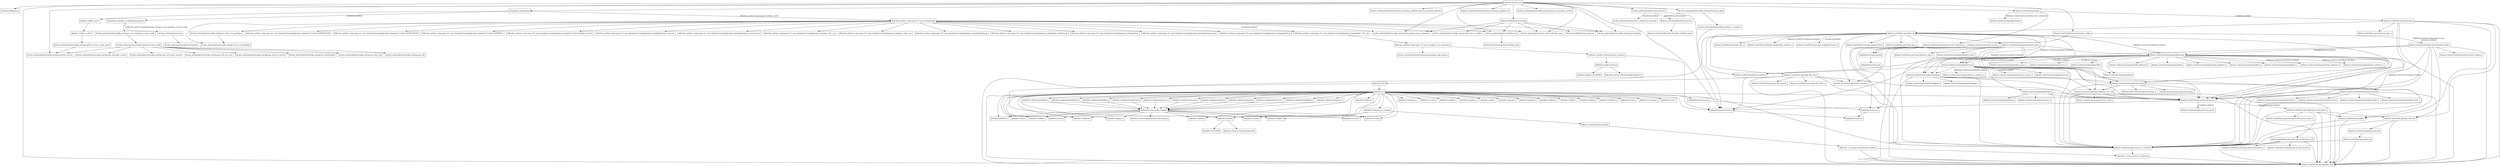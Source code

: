 digraph mygraph {
  node [shape=box];
  "//greeter:python_json"
  "//greeter:python_json" -> "//greeter:hellojson.py"
  "//greeter:python_json" -> "//libraries/stdlib/python:strings"
  "//greeter:python_json" -> "@rules_python//python/config_settings:precompile_source_retention"
  "//greeter:python_json" -> "@pypi//json_lineage:pkg"
  "//greeter:python_json" -> "@bazel_tools//tools/allowlists/function_transition_allowlist:function_transition_allowlist"
  "//greeter:python_json" -> "@rules_python//python/config_settings:bootstrap_impl"
  "//greeter:python_json" -> "@rules_python//python/config_settings:precompile"
  "//greeter:python_json" -> "@bazel_tools//tools/python:python_bootstrap_template.txt"
  "//greeter:python_json" -> "@rules_python//tools/launcher:launcher"
  "//greeter:python_json" -> "@rules_python//python/config_settings:venvs_use_declare_symlink"
  "//greeter:python_json" -> "@rules_python//python/config_settings:python_version"
  "//greeter:python_json" -> "@rules_python//python:toolchain_type"
  "//greeter:python_json" -> "@@platforms//os:windows"
  "//greeter:python_json" -> "@bazel_tools//tools/cpp:toolchain_type"
  "//greeter:python_json" -> "@rules_python//python:exec_tools_toolchain_type"
  "//greeter:python_json" -> "@bazel_tools//tools/launcher:launcher_maker"
  "//greeter:python_json" -> "@bazel_tools//tools/zip:zipper"
  "@bazel_tools//tools/zip:zipper"
  "@bazel_tools//tools/zip:zipper" -> "@bazel_tools//tools/zip:matches_host_constraints"
  "@bazel_tools//tools/zip:zipper" -> "@bazel_tools//tools/zip:zipper/zipper"
  [label="@@bazel_tools//tools/zip:matches_host_constraints"];
  "@bazel_tools//tools/zip:zipper" -> "@bazel_tools//third_party/ijar:zipper"
  [label="//conditions:default"];
  "@bazel_tools//third_party/ijar:zipper"
  "@bazel_tools//third_party/ijar:zipper" -> "@bazel_tools//third_party/ijar:zip_main.cc"
  "@bazel_tools//third_party/ijar:zipper" -> "@bazel_tools//third_party/ijar:zip"
  "@bazel_tools//third_party/ijar:zipper" -> "@bazel_tools//tools/cpp:toolchain_type"
  "@bazel_tools//third_party/ijar:zipper" -> "@bazel_tools//tools/def_parser:def_parser"
  "@bazel_tools//third_party/ijar:zipper" -> "@bazel_tools//tools/cpp:current_cc_toolchain"
  "@bazel_tools//third_party/ijar:zipper" -> "@bazel_tools//tools/cpp:link_extra_lib"
  "@bazel_tools//third_party/ijar:zipper" -> "@bazel_tools//tools/cpp:malloc"
  "@bazel_tools//third_party/ijar:zip"
  "@bazel_tools//third_party/ijar:zip" -> "@bazel_tools//src/conditions:windows"
  "@bazel_tools//third_party/ijar:zip" -> "@bazel_tools//third_party/ijar:zip.cc"
  "@bazel_tools//third_party/ijar:zip" -> "@bazel_tools//third_party/ijar:mapped_file_windows.cc"
  [label="@@bazel_tools//src/conditions:windows"];
  "@bazel_tools//third_party/ijar:zip" -> "@bazel_tools//third_party/ijar:mapped_file_unix.cc"
  [label="//conditions:default"];
  "@bazel_tools//third_party/ijar:zip" -> "@bazel_tools//third_party/ijar:common.h"
  "@bazel_tools//third_party/ijar:zip" -> "@bazel_tools//third_party/ijar:mapped_file.h"
  "@bazel_tools//third_party/ijar:zip" -> "@bazel_tools//third_party/ijar:zip.h"
  "@bazel_tools//third_party/ijar:zip" -> "@bazel_tools//third_party/ijar:platform_utils"
  "@bazel_tools//third_party/ijar:zip" -> "@bazel_tools//third_party/ijar:zlib_client"
  "@bazel_tools//third_party/ijar:zip" -> "@bazel_tools//src/main/cpp/util:filesystem"
  [label="@@bazel_tools//src/conditions:windows"];
  "@bazel_tools//third_party/ijar:zip" -> "@bazel_tools//src/main/cpp/util:errors"
  [label="@@bazel_tools//src/conditions:windows"];
  "@bazel_tools//third_party/ijar:zip" -> "@bazel_tools//src/main/cpp/util:logging"
  [label="@@bazel_tools//src/conditions:windows"];
  "@bazel_tools//third_party/ijar:zip" -> "@bazel_tools//src/main/cpp/util:strings"
  [label="@@bazel_tools//src/conditions:windows"];
  "@bazel_tools//third_party/ijar:zip" -> "@bazel_tools//tools/def_parser:def_parser"
  "@bazel_tools//third_party/ijar:zip" -> "@bazel_tools//tools/cpp:current_cc_toolchain"
  "@bazel_tools//third_party/ijar:zip" -> "@bazel_tools//tools/cpp:toolchain_type"
  "@bazel_tools//third_party/ijar:mapped_file.h"
  "@bazel_tools//third_party/ijar:mapped_file_unix.cc"
  "@bazel_tools//third_party/ijar:mapped_file_windows.cc"
  "@bazel_tools//third_party/ijar:zip.cc"
  "@bazel_tools//tools/zip:zipper/zipper"
  "@bazel_tools//tools/zip:matches_host_constraints"
  "@bazel_tools//tools/zip:matches_host_constraints" -> "@@platforms//cpu:aarch64"
  "@bazel_tools//tools/zip:matches_host_constraints" -> "@@platforms//os:osx"
  "@bazel_tools//tools/launcher:launcher_maker"
  "@bazel_tools//tools/launcher:launcher_maker" -> "@bazel_tools//tools/launcher:is_host"
  "@bazel_tools//tools/launcher:launcher_maker" -> "@bazel_tools//src/tools/launcher:launcher_maker"
  [label="@@bazel_tools//tools/launcher:is_host\n//conditions:default"];
  "@bazel_tools//src/tools/launcher:launcher_maker"
  "@bazel_tools//src/tools/launcher:launcher_maker" -> "@bazel_tools//src/tools/launcher:launcher_maker.cc"
  "@bazel_tools//src/tools/launcher:launcher_maker" -> "@@platforms//os:windows"
  "@bazel_tools//src/tools/launcher:launcher_maker" -> "@bazel_tools//src/main/cpp/util:filesystem"
  [label="@@platforms//os:windows"];
  "@bazel_tools//src/tools/launcher:launcher_maker" -> "@bazel_tools//tools/cpp:malloc"
  "@bazel_tools//src/tools/launcher:launcher_maker" -> "@bazel_tools//tools/cpp:link_extra_lib"
  "@bazel_tools//src/tools/launcher:launcher_maker" -> "@bazel_tools//tools/cpp:toolchain_type"
  "@bazel_tools//src/tools/launcher:launcher_maker" -> "@bazel_tools//tools/cpp:current_cc_toolchain"
  "@bazel_tools//src/tools/launcher:launcher_maker" -> "@bazel_tools//tools/def_parser:def_parser"
  "@rules_python//python/config_settings:venvs_use_declare_symlink"
  "@rules_python//tools/launcher:launcher"
  "@rules_python//tools/launcher:launcher" -> "@@platforms//os:windows"
  "@rules_python//tools/launcher:launcher" -> "@bazel_tools//tools/launcher:launcher"
  [label="@@platforms//os:windows"];
  "@rules_python//tools/launcher:launcher" -> "@rules_python//tools/launcher:_sentinel_no_launcher"
  [label="//conditions:default"];
  "@bazel_tools//tools/python:python_bootstrap_template.txt"
  "@rules_python//python/config_settings:bootstrap_impl"
  "@rules_python//python/config_settings:bootstrap_impl" -> "@rules_python//python/config_settings:_is_windows"
  "@bazel_tools//tools/allowlists/function_transition_allowlist:function_transition_allowlist"
  "//greeter:hellojson.py"
  "@bazel_tools//third_party/ijar:zip_main.cc"
  "//libraries/stdlib/python:strings"
  "//libraries/stdlib/python:strings" -> "//libraries/stdlib/python:strings.py"
  "//libraries/stdlib/python:strings" -> "@rules_python//python:exec_tools_toolchain_type"
  "//libraries/stdlib/python:strings" -> "@rules_python//python:toolchain_type"
  "//libraries/stdlib/python:strings" -> "@rules_python//python/config_settings:add_srcs_to_runfiles"
  "//libraries/stdlib/python:strings" -> "@rules_python//python/config_settings:precompile"
  "//libraries/stdlib/python:strings" -> "@rules_python//python/config_settings:precompile_source_retention"
  "//libraries/stdlib/python:strings.py"
  "@pypi//json_lineage:pkg"
  "@pypi//json_lineage:pkg" -> "@pypi//_config:is_cp311"
  "@pypi//json_lineage:pkg" -> "@pypi//json_lineage:_no_matching_repository"
  [label="//conditions:default"];
  "@pypi//json_lineage:pkg" -> "@@rules_python++pip+pypi_311_json_lineage//:pkg"
  [label="@@rules_python++pip+pypi//_config:is_cp311"];
  "@@rules_python++pip+pypi_311_json_lineage//:pkg"
  "@@rules_python++pip+pypi_311_json_lineage//:pkg" -> "@@rules_python++pip+pypi_311_json_lineage//:site-packages/json_lineage-0.2.2.dist-info/INSTALLER"
  "@@rules_python++pip+pypi_311_json_lineage//:pkg" -> "@rules_python//python/config_settings:is_venvs_site_packages"
  "@@rules_python++pip+pypi_311_json_lineage//:pkg" -> "@@rules_python++pip+pypi_311_json_lineage//:site-packages/json_lineage-0.2.2.dist-info/METADATA"
  "@@rules_python++pip+pypi_311_json_lineage//:pkg" -> "@@rules_python++pip+pypi_311_json_lineage//:site-packages/json_lineage-0.2.2.dist-info/WHEEL"
  "@@rules_python++pip+pypi_311_json_lineage//:pkg" -> "@@rules_python++pip+pypi_311_json_lineage//:site-packages/json_lineage-0.2.2.dist-info/top_level.txt"
  "@@rules_python++pip+pypi_311_json_lineage//:pkg" -> "@@rules_python++pip+pypi_311_json_lineage//:site-packages/json_lineage/bin/jsonl_converter"
  "@@rules_python++pip+pypi_311_json_lineage//:pkg" -> "@@rules_python++pip+pypi_311_json_lineage//:site-packages/json_lineage/bin/jsonl_converter.exe"
  "@@rules_python++pip+pypi_311_json_lineage//:pkg" -> "@@rules_python++pip+pypi_311_json_lineage//:site-packages/json_lineage/__init__.py"
  "@@rules_python++pip+pypi_311_json_lineage//:pkg" -> "@@rules_python++pip+pypi_311_json_lineage//:site-packages/json_lineage/__main__.py"
  "@@rules_python++pip+pypi_311_json_lineage//:pkg" -> "@@rules_python++pip+pypi_311_json_lineage//:site-packages/json_lineage/bin/tmp.py"
  "@@rules_python++pip+pypi_311_json_lineage//:pkg" -> "@@rules_python++pip+pypi_311_json_lineage//:site-packages/json_lineage/bin_interface.py"
  "@@rules_python++pip+pypi_311_json_lineage//:pkg" -> "@@rules_python++pip+pypi_311_json_lineage//:site-packages/json_lineage/cli.py"
  "@@rules_python++pip+pypi_311_json_lineage//:pkg" -> "@@rules_python++pip+pypi_311_json_lineage//:site-packages/json_lineage/exceptions.py"
  "@@rules_python++pip+pypi_311_json_lineage//:pkg" -> "@@rules_python++pip+pypi_311_json_lineage//:site-packages/json_lineage/public.py"
  "@@rules_python++pip+pypi_311_json_lineage//:pkg" -> "@@rules_python++pip+pypi_311_json_lineage//:site-packages/json_lineage/bin/__init__.py"
  [label="//conditions:default"];
  "@@rules_python++pip+pypi_311_json_lineage//:pkg" -> "@rules_python//python:exec_tools_toolchain_type"
  "@@rules_python++pip+pypi_311_json_lineage//:pkg" -> "@rules_python//python:toolchain_type"
  "@@rules_python++pip+pypi_311_json_lineage//:pkg" -> "@rules_python//python/config_settings:add_srcs_to_runfiles"
  "@@rules_python++pip+pypi_311_json_lineage//:pkg" -> "@rules_python//python/config_settings:venvs_site_packages"
  "@@rules_python++pip+pypi_311_json_lineage//:pkg" -> "@rules_python//python/config_settings:precompile_source_retention"
  "@@rules_python++pip+pypi_311_json_lineage//:pkg" -> "@rules_python//python/config_settings:precompile"
  "@rules_python//python/config_settings:precompile"
  "@rules_python//python/config_settings:precompile_source_retention"
  "@rules_python//python/config_settings:add_srcs_to_runfiles"
  "@rules_python//python:exec_tools_toolchain_type"
  "@@rules_python++pip+pypi_311_json_lineage//:site-packages/json_lineage/bin/__init__.py"
  "@@rules_python++pip+pypi_311_json_lineage//:site-packages/json_lineage/bin/__init__.py" -> "@@rules_python++pip+pypi_311_json_lineage//:_cp_0_namespace"
  "@@rules_python++pip+pypi_311_json_lineage//:_cp_0_namespace"
  "@@rules_python++pip+pypi_311_json_lineage//:_cp_0_namespace" -> "@rules_python//python/private/pypi:namespace_pkg_tmpl.py"
  "@@rules_python++pip+pypi_311_json_lineage//:_cp_0_namespace" -> "@@bazel_skylib+//rules/private:is_windows"
  "@@bazel_skylib+//rules/private:is_windows"
  "@@bazel_skylib+//rules/private:is_windows" -> "@@platforms//os:windows"
  "@@bazel_skylib+//rules/private:is_windows" -> "@@bazel_skylib+//:license"
  "@rules_python//python/private/pypi:namespace_pkg_tmpl.py"
  "@@rules_python++pip+pypi_311_json_lineage//:site-packages/json_lineage/public.py"
  "@@rules_python++pip+pypi_311_json_lineage//:site-packages/json_lineage/cli.py"
  "@@rules_python++pip+pypi_311_json_lineage//:site-packages/json_lineage/bin_interface.py"
  "@@rules_python++pip+pypi_311_json_lineage//:site-packages/json_lineage/bin/tmp.py"
  "@@rules_python++pip+pypi_311_json_lineage//:site-packages/json_lineage/__main__.py"
  "@@rules_python++pip+pypi_311_json_lineage//:site-packages/json_lineage/bin/jsonl_converter.exe"
  "@@rules_python++pip+pypi_311_json_lineage//:site-packages/json_lineage/bin/jsonl_converter"
  "@@rules_python++pip+pypi_311_json_lineage//:site-packages/json_lineage-0.2.2.dist-info/top_level.txt"
  "@@rules_python++pip+pypi_311_json_lineage//:site-packages/json_lineage-0.2.2.dist-info/WHEEL"
  "@@rules_python++pip+pypi_311_json_lineage//:site-packages/json_lineage-0.2.2.dist-info/METADATA"
  "@rules_python//python/config_settings:is_venvs_site_packages"
  "@rules_python//python/config_settings:is_venvs_site_packages" -> "@rules_python//python/config_settings:venvs_site_packages"
  "@rules_python//python/config_settings:venvs_site_packages"
  "@@rules_python++pip+pypi_311_json_lineage//:site-packages/json_lineage-0.2.2.dist-info/INSTALLER"
  "@pypi//json_lineage:_no_matching_repository"
  "@pypi//json_lineage:_no_matching_repository" -> "@rules_python//python:none"
  [label="@@rules_python+//python/config_settings:is_not_matching_current_config"];
  "@pypi//json_lineage:_no_matching_repository" -> "@rules_python//python/config_settings:is_not_matching_current_config"
  "@rules_python//python/config_settings:is_not_matching_current_config"
  "@rules_python//python/config_settings:is_not_matching_current_config" -> "@rules_python//python/config_settings:current_config"
  "@rules_python//python/config_settings:current_config"
  "@rules_python//python/config_settings:current_config" -> "@rules_python//python/config_settings:pip_whl"
  "@rules_python//python/config_settings:current_config" -> "@rules_python//python/config_settings:pip_whl_glibc_version"
  "@rules_python//python/config_settings:current_config" -> "@rules_python//python/config_settings:pip_whl_muslc_version"
  "@rules_python//python/config_settings:current_config" -> "@rules_python//python/config_settings:pip_whl_osx_arch"
  "@rules_python//python/config_settings:current_config" -> "@rules_python//python/config_settings:pip_whl_osx_version"
  "@rules_python//python/config_settings:current_config" -> "@rules_python//python/config_settings:py_freethreaded"
  "@rules_python//python/config_settings:current_config" -> "@rules_python//python/config_settings:py_linux_libc"
  "@rules_python//python/config_settings:current_config" -> "@rules_python//python/config_settings:python_version"
  "@rules_python//python/config_settings:py_linux_libc"
  "@rules_python//python/config_settings:pip_whl_osx_version"
  "@rules_python//python/config_settings:pip_whl_muslc_version"
  "@rules_python//python/config_settings:pip_whl_glibc_version"
  "@pypi//_config:is_cp311"
  "@pypi//_config:is_cp311" -> "@pypi//_config:_is_cp311"
  "@pypi//_config:_is_cp311"
  "@pypi//_config:_is_cp311" -> "@rules_python//python/config_settings:python_version_major_minor"
  "@rules_python//python/config_settings:python_version_major_minor"
  "@rules_python//python/config_settings:python_version_major_minor" -> "@rules_python//python/config_settings:python_version"
  "@rules_python//python/config_settings:python_version"
  "@bazel_tools//src/tools/launcher:launcher_maker.cc"
  "@bazel_tools//third_party/ijar:platform_utils"
  "@bazel_tools//third_party/ijar:platform_utils" -> "@bazel_tools//third_party/ijar:platform_utils.cc"
  "@bazel_tools//third_party/ijar:platform_utils" -> "@bazel_tools//third_party/ijar:common.h"
  "@bazel_tools//third_party/ijar:platform_utils" -> "@bazel_tools//third_party/ijar:platform_utils.h"
  "@bazel_tools//third_party/ijar:platform_utils" -> "@bazel_tools//src/main/cpp/util:filesystem"
  "@bazel_tools//third_party/ijar:platform_utils" -> "@bazel_tools//src/main/cpp/util:errors"
  "@bazel_tools//third_party/ijar:platform_utils" -> "@bazel_tools//src/main/cpp/util:logging"
  "@bazel_tools//third_party/ijar:platform_utils" -> "@bazel_tools//tools/def_parser:def_parser"
  "@bazel_tools//third_party/ijar:platform_utils" -> "@bazel_tools//tools/cpp:current_cc_toolchain"
  "@bazel_tools//third_party/ijar:platform_utils" -> "@bazel_tools//tools/cpp:toolchain_type"
  "@bazel_tools//src/main/cpp/util:filesystem"
  "@bazel_tools//src/main/cpp/util:filesystem" -> "@bazel_tools//src/main/cpp/util:ijar"
  "@bazel_tools//src/main/cpp/util:filesystem" -> "@bazel_tools//src/conditions:windows"
  "@bazel_tools//src/main/cpp/util:filesystem" -> "@bazel_tools//src/main/cpp/util:file.cc"
  "@bazel_tools//src/main/cpp/util:filesystem" -> "@bazel_tools//src/main/cpp/util:path.cc"
  "@bazel_tools//src/main/cpp/util:filesystem" -> "@bazel_tools//src/main/cpp/util:file_windows.cc"
  [label="@@bazel_tools//src/conditions:windows"];
  "@bazel_tools//src/main/cpp/util:filesystem" -> "@bazel_tools//src/main/cpp/util:path_windows.cc"
  [label="@@bazel_tools//src/conditions:windows"];
  "@bazel_tools//src/main/cpp/util:filesystem" -> "@bazel_tools//src/main/cpp/util:file_posix.cc"
  [label="//conditions:default"];
  "@bazel_tools//src/main/cpp/util:filesystem" -> "@bazel_tools//src/main/cpp/util:path_posix.cc"
  [label="//conditions:default"];
  "@bazel_tools//src/main/cpp/util:filesystem" -> "@bazel_tools//src/main/cpp/util:file.h"
  "@bazel_tools//src/main/cpp/util:filesystem" -> "@bazel_tools//src/main/cpp/util:file_platform.h"
  "@bazel_tools//src/main/cpp/util:filesystem" -> "@bazel_tools//src/main/cpp/util:path.h"
  "@bazel_tools//src/main/cpp/util:filesystem" -> "@bazel_tools//src/main/cpp/util:path_platform.h"
  "@bazel_tools//src/main/cpp/util:filesystem" -> "@bazel_tools//src/main/cpp/util:blaze_exit_code"
  "@bazel_tools//src/main/cpp/util:filesystem" -> "@bazel_tools//src/main/cpp/util:errors"
  "@bazel_tools//src/main/cpp/util:filesystem" -> "@bazel_tools//src/main/cpp/util:logging"
  "@bazel_tools//src/main/cpp/util:filesystem" -> "@bazel_tools//src/main/cpp/util:strings"
  "@bazel_tools//src/main/cpp/util:filesystem" -> "@bazel_tools//tools/cpp:toolchain_type"
  "@bazel_tools//src/main/cpp/util:filesystem" -> "@bazel_tools//tools/cpp:current_cc_toolchain"
  "@bazel_tools//src/main/cpp/util:filesystem" -> "@bazel_tools//tools/def_parser:def_parser"
  "@bazel_tools//src/main/cpp/util:filesystem" -> "@bazel_tools//src/main/native/windows:lib-file"
  [label="@@bazel_tools//src/conditions:windows"];
  "@bazel_tools//src/main/native/windows:lib-file"
  "@bazel_tools//src/main/native/windows:lib-file" -> "@bazel_tools//src/main/native/windows:file.cc"
  "@bazel_tools//src/main/native/windows:lib-file" -> "@bazel_tools//src/main/native/windows:util.cc"
  "@bazel_tools//src/main/native/windows:lib-file" -> "@bazel_tools//src/main/native/windows:file.h"
  "@bazel_tools//src/main/native/windows:lib-file" -> "@bazel_tools//src/main/native/windows:util.h"
  "@bazel_tools//src/main/native/windows:lib-file" -> "@bazel_tools//tools/def_parser:def_parser"
  "@bazel_tools//src/main/native/windows:lib-file" -> "@bazel_tools//tools/cpp:toolchain_type"
  "@bazel_tools//src/main/native/windows:lib-file" -> "@bazel_tools//tools/cpp:current_cc_toolchain"
  "@bazel_tools//src/main/native/windows:util.h"
  "@bazel_tools//src/main/native/windows:util.cc"
  "@bazel_tools//src/main/native/windows:file.cc"
  "@bazel_tools//src/main/cpp/util:errors"
  "@bazel_tools//src/main/cpp/util:errors" -> "@bazel_tools//src/main/cpp/util:ijar"
  "@bazel_tools//src/main/cpp/util:errors" -> "@bazel_tools//src/main/cpp/util:errors_windows.cc"
  [label="@@bazel_tools//src/conditions:windows"];
  "@bazel_tools//src/main/cpp/util:errors" -> "@bazel_tools//src/conditions:windows"
  "@bazel_tools//src/main/cpp/util:errors" -> "@bazel_tools//src/main/cpp/util:errors_posix.cc"
  [label="//conditions:default"];
  "@bazel_tools//src/main/cpp/util:errors" -> "@bazel_tools//src/main/cpp/util:errors.h"
  "@bazel_tools//src/main/cpp/util:errors" -> "@bazel_tools//src/main/cpp/util:logging"
  "@bazel_tools//src/main/cpp/util:errors" -> "@bazel_tools//src/main/cpp/util:port"
  "@bazel_tools//src/main/cpp/util:errors" -> "@bazel_tools//src/main/cpp/util:strings"
  "@bazel_tools//src/main/cpp/util:errors" -> "@bazel_tools//tools/def_parser:def_parser"
  "@bazel_tools//src/main/cpp/util:errors" -> "@bazel_tools//tools/cpp:current_cc_toolchain"
  "@bazel_tools//src/main/cpp/util:errors" -> "@bazel_tools//tools/cpp:toolchain_type"
  "@bazel_tools//src/main/cpp/util:logging"
  "@bazel_tools//src/main/cpp/util:logging" -> "@bazel_tools//src/main/cpp/util:logging.cc"
  "@bazel_tools//src/main/cpp/util:logging" -> "@bazel_tools//src/main/cpp/util:logging.h"
  "@bazel_tools//src/main/cpp/util:logging" -> "@bazel_tools//src/main/cpp/util:blaze_exit_code"
  "@bazel_tools//src/main/cpp/util:logging" -> "@bazel_tools//src/main/cpp/util:strings"
  "@bazel_tools//src/main/cpp/util:logging" -> "@bazel_tools//tools/cpp:toolchain_type"
  "@bazel_tools//src/main/cpp/util:logging" -> "@bazel_tools//tools/def_parser:def_parser"
  "@bazel_tools//src/main/cpp/util:logging" -> "@bazel_tools//tools/cpp:current_cc_toolchain"
  "@bazel_tools//src/main/cpp/util:strings"
  "@bazel_tools//src/main/cpp/util:strings" -> "@bazel_tools//src/main/cpp/util:strings.cc"
  "@bazel_tools//src/main/cpp/util:strings" -> "@bazel_tools//src/main/cpp/util:strings.h"
  "@bazel_tools//src/main/cpp/util:strings" -> "@bazel_tools//src/main/cpp/util:blaze_exit_code"
  "@bazel_tools//src/main/cpp/util:strings" -> "@bazel_tools//tools/def_parser:def_parser"
  "@bazel_tools//src/main/cpp/util:strings" -> "@bazel_tools//tools/cpp:current_cc_toolchain"
  "@bazel_tools//src/main/cpp/util:strings" -> "@bazel_tools//tools/cpp:toolchain_type"
  "@bazel_tools//src/main/cpp/util:logging.h"
  "@bazel_tools//src/main/cpp/util:errors.h"
  "@bazel_tools//src/main/cpp/util:errors_posix.cc"
  "@bazel_tools//src/main/cpp/util:errors_windows.cc"
  "@bazel_tools//src/main/cpp/util:blaze_exit_code"
  "@bazel_tools//src/main/cpp/util:blaze_exit_code" -> "@bazel_tools//src/main/cpp/util:exit_code.h"
  "@bazel_tools//src/main/cpp/util:blaze_exit_code" -> "@bazel_tools//tools/def_parser:def_parser"
  "@bazel_tools//src/main/cpp/util:blaze_exit_code" -> "@bazel_tools//tools/cpp:toolchain_type"
  "@bazel_tools//src/main/cpp/util:blaze_exit_code" -> "@bazel_tools//tools/cpp:current_cc_toolchain"
  "@bazel_tools//src/main/cpp/util:exit_code.h"
  "@bazel_tools//src/main/cpp/util:path_platform.h"
  "@bazel_tools//src/main/cpp/util:file_platform.h"
  "@bazel_tools//src/main/cpp/util:file.h"
  "@bazel_tools//src/main/cpp/util:file_posix.cc"
  "@bazel_tools//src/main/cpp/util:path_windows.cc"
  "@bazel_tools//src/main/cpp/util:path.cc"
  "@bazel_tools//src/main/cpp/util:file.cc"
  "@bazel_tools//src/conditions:windows"
  "@bazel_tools//src/conditions:windows" -> "@@platforms//os:windows"
  "@bazel_tools//src/main/cpp/util:ijar"
  "@bazel_tools//third_party/ijar:platform_utils.h"
  "@bazel_tools//third_party/ijar:platform_utils.cc"
  "@rules_python//python/config_settings:pip_whl"
  "@bazel_tools//src/main/native/windows:file.h"
  "@bazel_tools//third_party/ijar:zip.h"
  "@bazel_tools//src/main/cpp/util:strings.h"
  "@bazel_tools//src/main/cpp/util:logging.cc"
  "@rules_python//tools/launcher:_sentinel_no_launcher"
  "@bazel_tools//src/main/cpp/util:strings.cc"
  "@@bazel_skylib+//:license"
  "@@bazel_skylib+//:license" -> "@@bazel_skylib+//:LICENSE"
  "@@bazel_skylib+//:license" -> "@@rules_license+//licenses/spdx:Apache-2.0"
  "@@rules_license+//licenses/spdx:Apache-2.0"
  "@@bazel_skylib+//:LICENSE"
  "@bazel_tools//tools/launcher:launcher"
  "@bazel_tools//tools/launcher:launcher" -> "@bazel_tools//tools/launcher:launcher_toolchain_type"
  "@bazel_tools//tools/launcher:launcher_toolchain_type"
  "@bazel_tools//src/main/cpp/util:path.h"
  "@rules_python//python/config_settings:_is_windows"
  "@rules_python//python/config_settings:_is_windows" -> "@@platforms//os:windows"
  "@rules_python//python:toolchain_type"
  "@rules_python//python:toolchain_type" -> "@bazel_tools//tools/python:toolchain_type"
  "@bazel_tools//tools/python:toolchain_type"
  "@bazel_tools//src/main/cpp/util:port"
  "@bazel_tools//src/main/cpp/util:port" -> "@bazel_tools//src/main/cpp/util:port.cc"
  "@bazel_tools//src/main/cpp/util:port" -> "@bazel_tools//src/main/cpp/util:port.h"
  "@bazel_tools//src/main/cpp/util:port" -> "@bazel_tools//tools/def_parser:def_parser"
  "@bazel_tools//src/main/cpp/util:port" -> "@bazel_tools//tools/cpp:current_cc_toolchain"
  "@bazel_tools//src/main/cpp/util:port" -> "@bazel_tools//tools/cpp:toolchain_type"
  "@bazel_tools//src/main/cpp/util:port.cc"
  "@@rules_python++pip+pypi_311_json_lineage//:site-packages/json_lineage/__init__.py"
  "@rules_python//python/config_settings:pip_whl_osx_arch"
  "@rules_python//python:none"
  "@rules_python//python:none" -> "@rules_python//python/private:sentinel"
  "@rules_python//python/private:sentinel"
  "@bazel_tools//src/main/cpp/util:port.h"
  "@rules_python//python/config_settings:py_freethreaded"
  "@@rules_python++pip+pypi_311_json_lineage//:site-packages/json_lineage/exceptions.py"
  "@bazel_tools//src/main/cpp/util:path_posix.cc"
  "@bazel_tools//tools/launcher:is_host"
  "@bazel_tools//tools/launcher:is_host" -> "@@platforms//cpu:aarch64"
  "@bazel_tools//tools/launcher:is_host" -> "@@platforms//os:osx"
  "@@platforms//cpu:aarch64"
  "@@platforms//cpu:aarch64" -> "@@platforms//cpu:cpu"
  "@@platforms//cpu:cpu"
  "@bazel_tools//src/main/cpp/util:file_windows.cc"
  "@bazel_tools//third_party/ijar:zlib_client"
  "@bazel_tools//third_party/ijar:zlib_client" -> "@bazel_tools//third_party/ijar:zlib_client.cc"
  "@bazel_tools//third_party/ijar:zlib_client" -> "@bazel_tools//third_party/ijar:common.h"
  "@bazel_tools//third_party/ijar:zlib_client" -> "@bazel_tools//third_party/ijar:zlib_client.h"
  "@bazel_tools//third_party/ijar:zlib_client" -> "@@zlib+//:zlib"
  "@bazel_tools//third_party/ijar:zlib_client" -> "@bazel_tools//tools/def_parser:def_parser"
  "@bazel_tools//third_party/ijar:zlib_client" -> "@bazel_tools//tools/cpp:current_cc_toolchain"
  "@bazel_tools//third_party/ijar:zlib_client" -> "@bazel_tools//tools/cpp:toolchain_type"
  "@@zlib+//:zlib"
  "@@zlib+//:zlib" -> "@@zlib+//:license"
  "@@zlib+//:zlib" -> "@@zlib+//:z"
  "@@zlib+//:z"
  "@@zlib+//:z" -> "@@zlib+//:mingw_gcc_compiler"
  "@@zlib+//:z" -> "@@zlib+//:license"
  "@@zlib+//:z" -> "@@zlib+//:adler32.c"
  "@@zlib+//:z" -> "@@platforms//os:macos"
  "@@zlib+//:z" -> "@@platforms//os:windows"
  "@@zlib+//:z" -> "@@zlib+//:compress.c"
  "@@zlib+//:z" -> "@@zlib+//:crc32.c"
  "@@zlib+//:z" -> "@@zlib+//:deflate.c"
  "@@zlib+//:z" -> "@@zlib+//:gzclose.c"
  "@@zlib+//:z" -> "@@zlib+//:gzlib.c"
  "@@zlib+//:z" -> "@@zlib+//:gzread.c"
  "@@zlib+//:z" -> "@@zlib+//:gzwrite.c"
  "@@zlib+//:z" -> "@@zlib+//:infback.c"
  "@@zlib+//:z" -> "@@zlib+//:inffast.c"
  "@@zlib+//:z" -> "@@zlib+//:inflate.c"
  "@@zlib+//:z" -> "@@zlib+//:inftrees.c"
  "@@zlib+//:z" -> "@@zlib+//:trees.c"
  "@@zlib+//:z" -> "@@zlib+//:uncompr.c"
  "@@zlib+//:z" -> "@@zlib+//:zutil.c"
  "@@zlib+//:z" -> "@@zlib+//:crc32.h"
  "@@zlib+//:z" -> "@@zlib+//:deflate.h"
  "@@zlib+//:z" -> "@@zlib+//:gzguts.h"
  "@@zlib+//:z" -> "@@zlib+//:inffast.h"
  "@@zlib+//:z" -> "@@zlib+//:inffixed.h"
  "@@zlib+//:z" -> "@@zlib+//:inflate.h"
  "@@zlib+//:z" -> "@@zlib+//:inftrees.h"
  "@@zlib+//:z" -> "@@zlib+//:trees.h"
  "@@zlib+//:z" -> "@@zlib+//:zconf.h"
  "@@zlib+//:z" -> "@@zlib+//:zlib.h"
  "@@zlib+//:z" -> "@@zlib+//:zutil.h"
  "@@zlib+//:z" -> "@@zlib+//:zlib/include/crc32.h"
  "@@zlib+//:z" -> "@@zlib+//:zlib/include/deflate.h"
  "@@zlib+//:z" -> "@@zlib+//:zlib/include/gzguts.h"
  "@@zlib+//:z" -> "@@zlib+//:zlib/include/inffast.h"
  "@@zlib+//:z" -> "@@zlib+//:zlib/include/inffixed.h"
  "@@zlib+//:z" -> "@@zlib+//:zlib/include/inflate.h"
  "@@zlib+//:z" -> "@@zlib+//:zlib/include/inftrees.h"
  "@@zlib+//:z" -> "@@zlib+//:zlib/include/trees.h"
  "@@zlib+//:z" -> "@@zlib+//:zlib/include/zconf.h"
  "@@zlib+//:z" -> "@@zlib+//:zlib/include/zlib.h"
  "@@zlib+//:z" -> "@@zlib+//:zlib/include/zutil.h"
  "@@zlib+//:z" -> "@bazel_tools//tools/cpp:toolchain_type"
  "@@zlib+//:z" -> "@bazel_tools//tools/cpp:current_cc_toolchain"
  "@@zlib+//:z" -> "@bazel_tools//tools/def_parser:def_parser"
  "@bazel_tools//tools/def_parser:def_parser"
  "@bazel_tools//tools/def_parser:def_parser" -> "@@platforms//os:windows"
  "@bazel_tools//tools/def_parser:def_parser" -> "@bazel_tools//tools/def_parser:no_op.bat"
  [label="//conditions:default"];
  "@bazel_tools//tools/def_parser:def_parser" -> "@bazel_tools//third_party/def_parser:def_parser"
  [label="@@platforms//os:windows"];
  "@bazel_tools//third_party/def_parser:def_parser"
  "@bazel_tools//third_party/def_parser:def_parser" -> "@bazel_tools//third_party/def_parser:def_parser_main.cc"
  "@bazel_tools//third_party/def_parser:def_parser" -> "@bazel_tools//third_party/def_parser:def_parser_lib"
  "@bazel_tools//third_party/def_parser:def_parser" -> "@bazel_tools//tools/cpp:toolchain_type"
  "@bazel_tools//third_party/def_parser:def_parser" -> "@bazel_tools//tools/cpp:current_cc_toolchain"
  "@bazel_tools//third_party/def_parser:def_parser" -> "@bazel_tools//tools/cpp:link_extra_lib"
  "@bazel_tools//third_party/def_parser:def_parser" -> "@bazel_tools//tools/cpp:malloc"
  "@bazel_tools//tools/cpp:malloc"
  "@bazel_tools//tools/cpp:malloc" -> "@bazel_tools//tools/cpp:current_cc_toolchain"
  "@bazel_tools//tools/cpp:malloc" -> "@bazel_tools//tools/cpp:toolchain_type"
  "@bazel_tools//tools/cpp:link_extra_lib"
  "@bazel_tools//tools/cpp:link_extra_lib" -> "@bazel_tools//tools/cpp:link_extra_libs"
  "@bazel_tools//tools/cpp:link_extra_lib" -> "@bazel_tools//tools/cpp:current_cc_toolchain"
  "@bazel_tools//tools/cpp:link_extra_lib" -> "@bazel_tools//tools/cpp:toolchain_type"
  "@bazel_tools//tools/cpp:link_extra_libs"
  "@bazel_tools//tools/cpp:link_extra_libs" -> "@bazel_tools//tools/cpp:empty_lib"
  "@bazel_tools//tools/cpp:empty_lib"
  "@bazel_tools//tools/cpp:empty_lib" -> "@bazel_tools//tools/cpp:current_cc_toolchain"
  "@bazel_tools//tools/cpp:empty_lib" -> "@bazel_tools//tools/cpp:toolchain_type"
  "@bazel_tools//third_party/def_parser:def_parser_lib"
  "@bazel_tools//third_party/def_parser:def_parser_lib" -> "@bazel_tools//third_party/def_parser:def_parser.cc"
  "@bazel_tools//third_party/def_parser:def_parser_lib" -> "@bazel_tools//third_party/def_parser:def_parser.h"
  "@bazel_tools//third_party/def_parser:def_parser_lib" -> "@bazel_tools//tools/cpp:toolchain_type"
  "@bazel_tools//third_party/def_parser:def_parser_lib" -> "@bazel_tools//tools/cpp:current_cc_toolchain"
  "@bazel_tools//third_party/def_parser:def_parser.h"
  "@bazel_tools//third_party/def_parser:def_parser.cc"
  "@bazel_tools//third_party/def_parser:def_parser_main.cc"
  "@bazel_tools//tools/def_parser:no_op.bat"
  "@bazel_tools//tools/cpp:current_cc_toolchain"
  "@bazel_tools//tools/cpp:current_cc_toolchain" -> "@@rules_cc+//cc:current_cc_toolchain"
  "@@zlib+//:zlib/include/zutil.h"
  "@@zlib+//:zlib/include/zutil.h" -> "@@zlib+//:copy_public_headers"
  "@@zlib+//:zlib/include/zlib.h"
  "@@zlib+//:zlib/include/zlib.h" -> "@@zlib+//:copy_public_headers"
  "@@zlib+//:zlib/include/zconf.h"
  "@@zlib+//:zlib/include/zconf.h" -> "@@zlib+//:copy_public_headers"
  "@@zlib+//:zlib/include/trees.h"
  "@@zlib+//:zlib/include/trees.h" -> "@@zlib+//:copy_public_headers"
  "@@zlib+//:zlib/include/inftrees.h"
  "@@zlib+//:zlib/include/inftrees.h" -> "@@zlib+//:copy_public_headers"
  "@@zlib+//:zlib/include/inflate.h"
  "@@zlib+//:zlib/include/inflate.h" -> "@@zlib+//:copy_public_headers"
  "@@zlib+//:zlib/include/inffixed.h"
  "@@zlib+//:zlib/include/inffixed.h" -> "@@zlib+//:copy_public_headers"
  "@@zlib+//:zlib/include/inffast.h"
  "@@zlib+//:zlib/include/inffast.h" -> "@@zlib+//:copy_public_headers"
  "@@zlib+//:zlib/include/gzguts.h"
  "@@zlib+//:zlib/include/gzguts.h" -> "@@zlib+//:copy_public_headers"
  "@@zlib+//:zlib/include/deflate.h"
  "@@zlib+//:zlib/include/deflate.h" -> "@@zlib+//:copy_public_headers"
  "@@zlib+//:zlib/include/crc32.h"
  "@@zlib+//:zlib/include/crc32.h" -> "@@zlib+//:copy_public_headers"
  "@@zlib+//:copy_public_headers"
  "@@zlib+//:copy_public_headers" -> "@@zlib+//:license"
  "@@zlib+//:copy_public_headers" -> "@@zlib+//:crc32.h"
  "@@zlib+//:copy_public_headers" -> "@@zlib+//:deflate.h"
  "@@zlib+//:copy_public_headers" -> "@@zlib+//:gzguts.h"
  "@@zlib+//:copy_public_headers" -> "@@zlib+//:inffast.h"
  "@@zlib+//:copy_public_headers" -> "@@zlib+//:inffixed.h"
  "@@zlib+//:copy_public_headers" -> "@@zlib+//:inflate.h"
  "@@zlib+//:copy_public_headers" -> "@@zlib+//:inftrees.h"
  "@@zlib+//:copy_public_headers" -> "@@zlib+//:trees.h"
  "@@zlib+//:copy_public_headers" -> "@@zlib+//:zconf.h"
  "@@zlib+//:copy_public_headers" -> "@@zlib+//:zlib.h"
  "@@zlib+//:copy_public_headers" -> "@@zlib+//:zutil.h"
  "@@zlib+//:copy_public_headers" -> "@bazel_tools//tools/genrule:genrule-setup.sh"
  "@bazel_tools//tools/genrule:genrule-setup.sh"
  "@@zlib+//:zutil.h"
  "@@zlib+//:zlib.h"
  "@@zlib+//:zconf.h"
  "@@zlib+//:trees.h"
  "@@zlib+//:inftrees.h"
  "@@zlib+//:inflate.h"
  "@@zlib+//:inffixed.h"
  "@@zlib+//:inffast.h"
  "@@zlib+//:gzguts.h"
  "@@zlib+//:deflate.h"
  "@@zlib+//:crc32.h"
  "@@zlib+//:zutil.c"
  "@@zlib+//:uncompr.c"
  "@@zlib+//:trees.c"
  "@@zlib+//:inftrees.c"
  "@@zlib+//:inflate.c"
  "@@zlib+//:inffast.c"
  "@@zlib+//:infback.c"
  "@@zlib+//:gzwrite.c"
  "@@zlib+//:gzread.c"
  "@@zlib+//:gzlib.c"
  "@@zlib+//:gzclose.c"
  "@@zlib+//:deflate.c"
  "@@zlib+//:crc32.c"
  "@@zlib+//:compress.c"
  "@@platforms//os:windows"
  "@@platforms//os:windows" -> "@@platforms//os:os"
  "@@platforms//os:macos"
  "@@platforms//os:macos" -> "@@platforms//os:osx"
  "@@platforms//os:osx"
  "@@platforms//os:osx" -> "@@platforms//os:os"
  "@@platforms//os:os"
  "@@zlib+//:mingw_gcc_compiler"
  "@@zlib+//:mingw_gcc_compiler" -> "@@zlib+//:license"
  "@@zlib+//:mingw_gcc_compiler" -> "@bazel_tools//tools/cpp:compiler"
  "@bazel_tools//tools/cpp:compiler"
  "@bazel_tools//tools/cpp:compiler" -> "@@rules_cc+//cc/private/toolchain:compiler"
  "@@rules_cc+//cc/private/toolchain:compiler"
  "@@rules_cc+//cc/private/toolchain:compiler" -> "@bazel_tools//tools/cpp:toolchain_type"
  "@@rules_cc+//cc/private/toolchain:compiler" -> "@@rules_cc+//cc:current_cc_toolchain"
  "@@rules_cc+//cc:current_cc_toolchain"
  "@@rules_cc+//cc:current_cc_toolchain" -> "@bazel_tools//tools/cpp:toolchain_type"
  "@bazel_tools//tools/cpp:toolchain_type"
  "@@zlib+//:license"
  "@@zlib+//:license" -> "@@zlib+//:LICENSE"
  "@@zlib+//:license" -> "@@rules_license+//licenses/spdx:Zlib"
  "@@rules_license+//licenses/spdx:Zlib"
  "@@zlib+//:LICENSE"
  "@bazel_tools//third_party/ijar:zlib_client.h"
  "@bazel_tools//third_party/ijar:common.h"
  "@bazel_tools//third_party/ijar:zlib_client.cc"
  "@@zlib+//:adler32.c"
}
